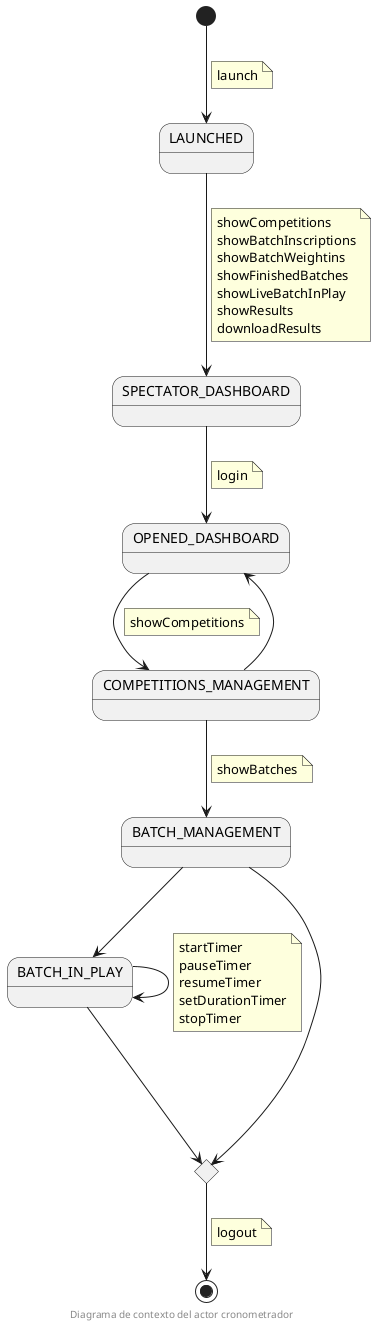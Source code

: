@startuml
state LAUNCHED
state SPECTATOR_DASHBOARD
state OPENED_DASHBOARD
state COMPETITIONS_MANAGEMENT
state BATCH_MANAGEMENT
state BATCH_IN_PLAY

state logoutChoice <<choice>>

[*] --> LAUNCHED
note on link
  launch
end note

LAUNCHED --> SPECTATOR_DASHBOARD
note on link
  showCompetitions
  showBatchInscriptions
  showBatchWeightins
  showFinishedBatches
  showLiveBatchInPlay
  showResults
  downloadResults
end note

SPECTATOR_DASHBOARD --> OPENED_DASHBOARD
note on link
  login
end note


OPENED_DASHBOARD --> COMPETITIONS_MANAGEMENT
note on link
  showCompetitions
end note

COMPETITIONS_MANAGEMENT --> OPENED_DASHBOARD

COMPETITIONS_MANAGEMENT --> BATCH_MANAGEMENT
note on link
  showBatches
end note

BATCH_IN_PLAY --> BATCH_IN_PLAY
note on link
  startTimer
  pauseTimer
  resumeTimer
  setDurationTimer
  stopTimer
end note

BATCH_MANAGEMENT --> BATCH_IN_PLAY
BATCH_MANAGEMENT ---> logoutChoice
BATCH_IN_PLAY ---> logoutChoice

logoutChoice --> [*]
note on link
 logout
end note

footer Diagrama de contexto del actor cronometrador
@enduml